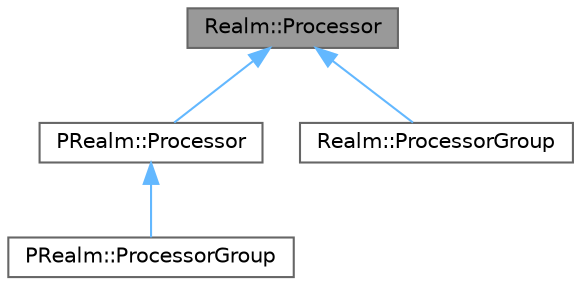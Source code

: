 digraph "Realm::Processor"
{
 // LATEX_PDF_SIZE
  bgcolor="transparent";
  edge [fontname=Helvetica,fontsize=10,labelfontname=Helvetica,labelfontsize=10];
  node [fontname=Helvetica,fontsize=10,shape=box,height=0.2,width=0.4];
  Node1 [id="Node000001",label="Realm::Processor",height=0.2,width=0.4,color="gray40", fillcolor="grey60", style="filled", fontcolor="black",tooltip=" "];
  Node1 -> Node2 [id="edge1_Node000001_Node000002",dir="back",color="steelblue1",style="solid",tooltip=" "];
  Node2 [id="Node000002",label="PRealm::Processor",height=0.2,width=0.4,color="gray40", fillcolor="white", style="filled",URL="$classPRealm_1_1Processor.html",tooltip=" "];
  Node2 -> Node3 [id="edge2_Node000002_Node000003",dir="back",color="steelblue1",style="solid",tooltip=" "];
  Node3 [id="Node000003",label="PRealm::ProcessorGroup",height=0.2,width=0.4,color="gray40", fillcolor="white", style="filled",URL="$classPRealm_1_1ProcessorGroup.html",tooltip=" "];
  Node1 -> Node4 [id="edge3_Node000001_Node000004",dir="back",color="steelblue1",style="solid",tooltip=" "];
  Node4 [id="Node000004",label="Realm::ProcessorGroup",height=0.2,width=0.4,color="gray40", fillcolor="white", style="filled",URL="$classRealm_1_1ProcessorGroup.html",tooltip=" "];
}
